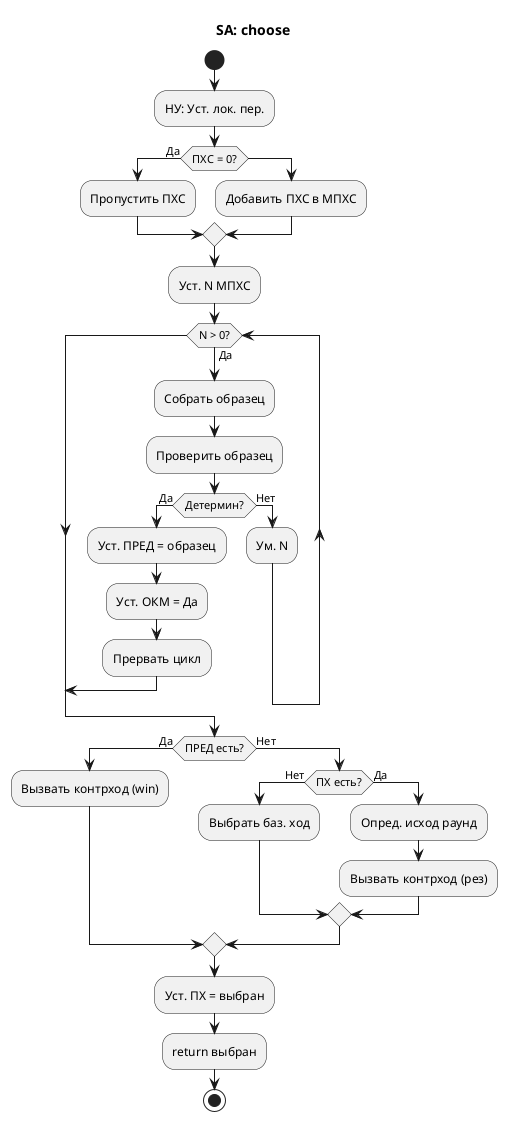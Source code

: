 @startuml SA_choose
title SA: choose
start
:НУ: Уст. лок. пер.;
if (ПХС = 0?) then (Да)
  :Пропустить ПХС;
else
  :Добавить ПХС в МПХС;
endif
:Уст. N МПХС;
while (N > 0?) is (Да)
  :Собрать образец;
  :Проверить образец;
  if (Детермин?) then (Да)
    :Уст. ПРЕД = образец;
    :Уст. ОКМ = Да;
    :Прервать цикл;
    break
  else (Нет)
    :Ум. N;
  endif
endwhile
if (ПРЕД есть?) then (Да)
  :Вызвать контрход (win);
else (Нет)
  if (ПХ есть?) then (Нет)
    :Выбрать баз. ход;
  else (Да)
    :Опред. исход раунд;
    :Вызвать контрход (рез);
  endif
endif
:Уст. ПХ = выбран;
:return выбран;
stop
@enduml
